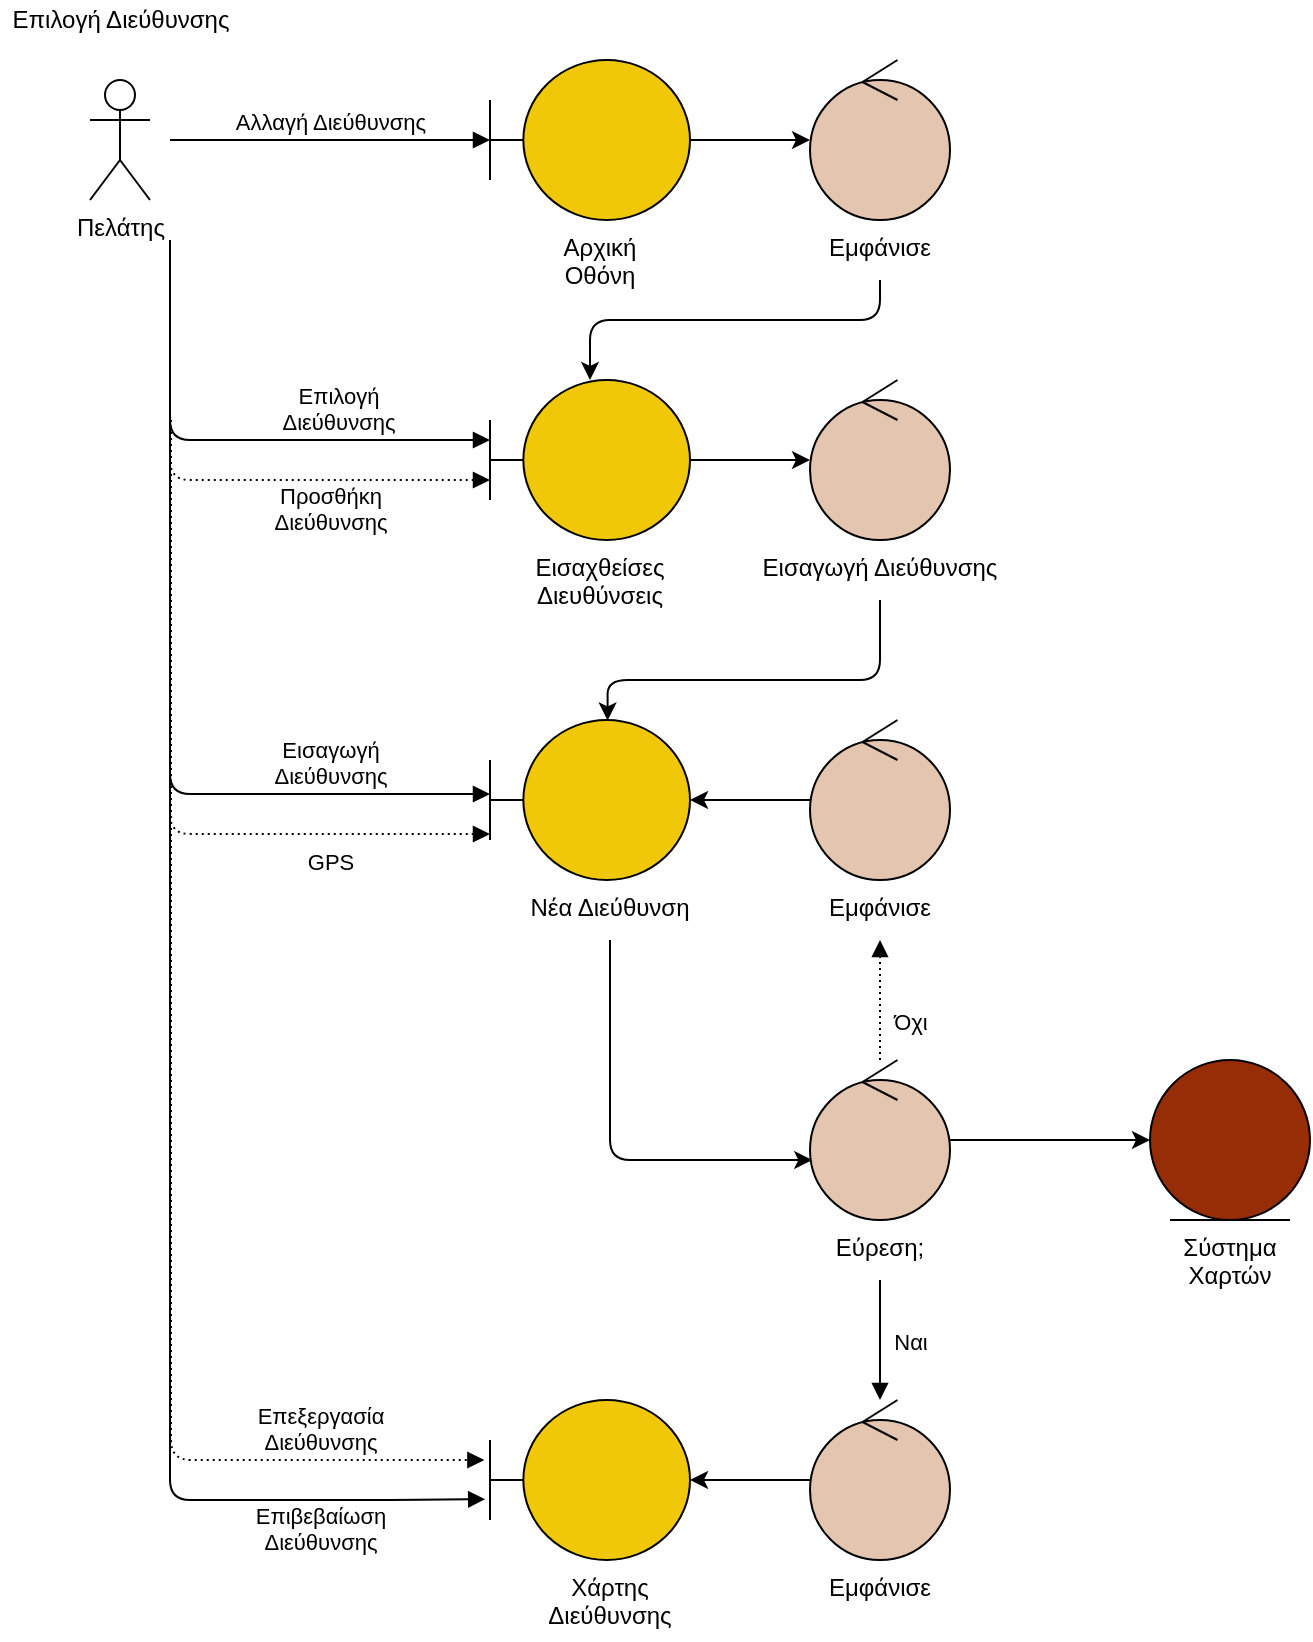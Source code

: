 <mxfile version="18.0.4"><diagram id="_NEF_zK0TXl3RWh3A6Ux" name="Page-1"><mxGraphModel dx="572" dy="-334" grid="1" gridSize="10" guides="1" tooltips="1" connect="1" arrows="1" fold="1" page="1" pageScale="1" pageWidth="850" pageHeight="1100" math="0" shadow="0"><root><mxCell id="0"/><mxCell id="1" parent="0"/><mxCell id="LmuKfafXIdMlhaVFYHfl-138" value="Πελάτης" style="shape=umlActor;verticalLabelPosition=bottom;verticalAlign=top;html=1;labelBackgroundColor=none;align=center;" parent="1" vertex="1"><mxGeometry x="1495" y="1150" width="30" height="60" as="geometry"/></mxCell><mxCell id="LmuKfafXIdMlhaVFYHfl-139" style="edgeStyle=orthogonalEdgeStyle;rounded=0;orthogonalLoop=1;jettySize=auto;html=1;labelBackgroundColor=none;align=center;" parent="1" source="LmuKfafXIdMlhaVFYHfl-140" target="LmuKfafXIdMlhaVFYHfl-143" edge="1"><mxGeometry relative="1" as="geometry"/></mxCell><mxCell id="LmuKfafXIdMlhaVFYHfl-140" value="" style="shape=umlBoundary;whiteSpace=wrap;html=1;labelBackgroundColor=none;align=center;fillColor=#F0C808;" parent="1" vertex="1"><mxGeometry x="1695" y="1140" width="100" height="80" as="geometry"/></mxCell><mxCell id="LmuKfafXIdMlhaVFYHfl-141" value="Αλλαγή Διεύθυνσης" style="html=1;verticalAlign=bottom;endArrow=block;rounded=0;labelBackgroundColor=none;align=center;" parent="1" target="LmuKfafXIdMlhaVFYHfl-140" edge="1"><mxGeometry width="80" relative="1" as="geometry"><mxPoint x="1535" y="1180" as="sourcePoint"/><mxPoint x="1875" y="1260" as="targetPoint"/></mxGeometry></mxCell><mxCell id="LmuKfafXIdMlhaVFYHfl-142" style="edgeStyle=orthogonalEdgeStyle;rounded=1;orthogonalLoop=1;jettySize=auto;html=1;exitX=0.5;exitY=1;exitDx=0;exitDy=0;labelBackgroundColor=none;align=center;" parent="1" source="LmuKfafXIdMlhaVFYHfl-169" target="LmuKfafXIdMlhaVFYHfl-145" edge="1"><mxGeometry relative="1" as="geometry"><Array as="points"><mxPoint x="1890" y="1270"/><mxPoint x="1745" y="1270"/></Array></mxGeometry></mxCell><mxCell id="LmuKfafXIdMlhaVFYHfl-143" value="" style="ellipse;shape=umlControl;whiteSpace=wrap;html=1;labelBackgroundColor=none;align=center;fillColor=#E4C5AF;" parent="1" vertex="1"><mxGeometry x="1855" y="1140" width="70" height="80" as="geometry"/></mxCell><mxCell id="LmuKfafXIdMlhaVFYHfl-144" style="edgeStyle=orthogonalEdgeStyle;rounded=0;orthogonalLoop=1;jettySize=auto;html=1;fillColor=#e51400;strokeColor=#000000;labelBackgroundColor=none;align=center;" parent="1" edge="1"><mxGeometry relative="1" as="geometry"><mxPoint x="1795" y="1340" as="sourcePoint"/><mxPoint x="1855" y="1340" as="targetPoint"/></mxGeometry></mxCell><mxCell id="LmuKfafXIdMlhaVFYHfl-145" value="" style="shape=umlBoundary;whiteSpace=wrap;html=1;labelBackgroundColor=none;align=center;fillColor=#F0C808;" parent="1" vertex="1"><mxGeometry x="1695" y="1300" width="100" height="80" as="geometry"/></mxCell><mxCell id="LmuKfafXIdMlhaVFYHfl-146" value="Επιλογή &lt;br&gt;Διεύθυνσης" style="html=1;verticalAlign=bottom;endArrow=block;rounded=1;labelBackgroundColor=none;align=center;" parent="1" edge="1"><mxGeometry x="0.412" width="80" relative="1" as="geometry"><mxPoint x="1535" y="1230" as="sourcePoint"/><mxPoint x="1695" y="1330" as="targetPoint"/><Array as="points"><mxPoint x="1535" y="1330"/></Array><mxPoint as="offset"/></mxGeometry></mxCell><mxCell id="LmuKfafXIdMlhaVFYHfl-147" style="edgeStyle=orthogonalEdgeStyle;rounded=1;orthogonalLoop=1;jettySize=auto;html=1;fillColor=#e51400;strokeColor=#000000;exitX=0.5;exitY=1;exitDx=0;exitDy=0;entryX=0.588;entryY=0.003;entryDx=0;entryDy=0;entryPerimeter=0;labelBackgroundColor=none;align=center;" parent="1" source="LmuKfafXIdMlhaVFYHfl-171" target="LmuKfafXIdMlhaVFYHfl-151" edge="1"><mxGeometry relative="1" as="geometry"><Array as="points"><mxPoint x="1890" y="1450"/><mxPoint x="1754" y="1450"/></Array><mxPoint x="1890" y="1440" as="sourcePoint"/></mxGeometry></mxCell><mxCell id="LmuKfafXIdMlhaVFYHfl-148" value="" style="ellipse;shape=umlControl;whiteSpace=wrap;html=1;fillColor=#E4C5AF;fontColor=#ffffff;strokeColor=#000000;labelBackgroundColor=none;align=center;" parent="1" vertex="1"><mxGeometry x="1855" y="1300" width="70" height="80" as="geometry"/></mxCell><mxCell id="LmuKfafXIdMlhaVFYHfl-149" value="Προσθήκη&lt;br&gt;Διεύθυνσης" style="html=1;verticalAlign=bottom;endArrow=block;rounded=1;fillColor=#e51400;strokeColor=#000000;labelBackgroundColor=none;align=center;dashed=1;dashPattern=1 2;" parent="1" edge="1"><mxGeometry x="0.429" y="-30" width="80" relative="1" as="geometry"><mxPoint x="1535" y="1230" as="sourcePoint"/><mxPoint x="1695" y="1350" as="targetPoint"/><Array as="points"><mxPoint x="1535" y="1350"/></Array><mxPoint as="offset"/></mxGeometry></mxCell><mxCell id="LmuKfafXIdMlhaVFYHfl-150" style="edgeStyle=orthogonalEdgeStyle;rounded=1;orthogonalLoop=1;jettySize=auto;html=1;fillColor=#0050ef;strokeColor=#000000;labelBackgroundColor=none;exitX=0.5;exitY=1;exitDx=0;exitDy=0;align=center;" parent="1" source="LmuKfafXIdMlhaVFYHfl-172" target="LmuKfafXIdMlhaVFYHfl-155" edge="1"><mxGeometry relative="1" as="geometry"><mxPoint x="1755" y="1640" as="targetPoint"/><Array as="points"><mxPoint x="1755" y="1690"/></Array></mxGeometry></mxCell><mxCell id="LmuKfafXIdMlhaVFYHfl-151" value="" style="shape=umlBoundary;whiteSpace=wrap;html=1;fillColor=#F0C808;fontColor=#ffffff;strokeColor=#000000;labelBackgroundColor=none;align=center;" parent="1" vertex="1"><mxGeometry x="1695" y="1470" width="100" height="80" as="geometry"/></mxCell><mxCell id="LmuKfafXIdMlhaVFYHfl-152" value="Εισαγωγή&lt;br&gt;Διεύθυνσης" style="html=1;verticalAlign=bottom;endArrow=block;rounded=1;fillColor=#e51400;strokeColor=#000000;labelBackgroundColor=none;align=center;" parent="1" edge="1"><mxGeometry x="0.573" width="80" relative="1" as="geometry"><mxPoint x="1535" y="1290" as="sourcePoint"/><mxPoint x="1695" y="1507" as="targetPoint"/><Array as="points"><mxPoint x="1535" y="1507"/></Array><mxPoint as="offset"/></mxGeometry></mxCell><mxCell id="LmuKfafXIdMlhaVFYHfl-153" value="" style="shape=umlBoundary;whiteSpace=wrap;html=1;fillColor=#F0C808;fontColor=#ffffff;strokeColor=#000000;labelBackgroundColor=none;align=center;" parent="1" vertex="1"><mxGeometry x="1695" y="1810" width="100" height="80" as="geometry"/></mxCell><mxCell id="LmuKfafXIdMlhaVFYHfl-154" style="edgeStyle=orthogonalEdgeStyle;rounded=0;orthogonalLoop=1;jettySize=auto;html=1;fillColor=#e51400;strokeColor=#000000;labelBackgroundColor=none;align=center;" parent="1" source="LmuKfafXIdMlhaVFYHfl-155" target="LmuKfafXIdMlhaVFYHfl-158" edge="1"><mxGeometry relative="1" as="geometry"/></mxCell><mxCell id="LmuKfafXIdMlhaVFYHfl-155" value="" style="ellipse;shape=umlControl;whiteSpace=wrap;html=1;fillColor=#E4C5AF;fontColor=#ffffff;strokeColor=#000000;labelBackgroundColor=none;align=center;" parent="1" vertex="1"><mxGeometry x="1855" y="1640" width="70" height="80" as="geometry"/></mxCell><mxCell id="LmuKfafXIdMlhaVFYHfl-156" style="edgeStyle=orthogonalEdgeStyle;rounded=0;orthogonalLoop=1;jettySize=auto;html=1;fillColor=#e51400;strokeColor=#000000;labelBackgroundColor=none;align=center;" parent="1" source="LmuKfafXIdMlhaVFYHfl-157" target="LmuKfafXIdMlhaVFYHfl-153" edge="1"><mxGeometry relative="1" as="geometry"/></mxCell><mxCell id="LmuKfafXIdMlhaVFYHfl-157" value="" style="ellipse;shape=umlControl;whiteSpace=wrap;html=1;fillColor=#E4C5AF;fontColor=#ffffff;strokeColor=#000000;labelBackgroundColor=none;align=center;" parent="1" vertex="1"><mxGeometry x="1855" y="1810" width="70" height="80" as="geometry"/></mxCell><mxCell id="LmuKfafXIdMlhaVFYHfl-158" value="" style="ellipse;shape=umlEntity;whiteSpace=wrap;html=1;fillColor=#972D07;fontColor=#ffffff;strokeColor=#000000;labelBackgroundColor=none;align=center;" parent="1" vertex="1"><mxGeometry x="2025" y="1640" width="80" height="80" as="geometry"/></mxCell><mxCell id="LmuKfafXIdMlhaVFYHfl-159" value="Ναι" style="html=1;verticalAlign=bottom;endArrow=block;rounded=0;fillColor=#e51400;strokeColor=#000000;labelBackgroundColor=none;exitX=0.5;exitY=1;exitDx=0;exitDy=0;align=center;" parent="1" source="LmuKfafXIdMlhaVFYHfl-175" target="LmuKfafXIdMlhaVFYHfl-157" edge="1"><mxGeometry x="0.333" y="15" width="80" relative="1" as="geometry"><mxPoint x="1915" y="1660" as="sourcePoint"/><mxPoint x="1845" y="1710" as="targetPoint"/><mxPoint as="offset"/></mxGeometry></mxCell><mxCell id="LmuKfafXIdMlhaVFYHfl-160" style="edgeStyle=orthogonalEdgeStyle;rounded=0;orthogonalLoop=1;jettySize=auto;html=1;fillColor=#e3c800;strokeColor=#000000;labelBackgroundColor=none;align=center;" parent="1" source="LmuKfafXIdMlhaVFYHfl-161" target="LmuKfafXIdMlhaVFYHfl-151" edge="1"><mxGeometry relative="1" as="geometry"/></mxCell><mxCell id="LmuKfafXIdMlhaVFYHfl-161" value="" style="ellipse;shape=umlControl;whiteSpace=wrap;html=1;fillColor=#E4C5AF;fontColor=#000000;strokeColor=#000000;labelBackgroundColor=none;align=center;" parent="1" vertex="1"><mxGeometry x="1855" y="1470" width="70" height="80" as="geometry"/></mxCell><mxCell id="LmuKfafXIdMlhaVFYHfl-162" value="Όχι" style="html=1;verticalAlign=bottom;endArrow=block;rounded=0;fillColor=#f0a30a;strokeColor=#000000;labelBackgroundColor=none;align=center;entryX=0.5;entryY=1;entryDx=0;entryDy=0;dashed=1;dashPattern=1 2;" parent="1" source="LmuKfafXIdMlhaVFYHfl-155" target="LmuKfafXIdMlhaVFYHfl-173" edge="1"><mxGeometry x="-0.667" y="-15" width="80" relative="1" as="geometry"><mxPoint x="1962.79" y="1614.83" as="sourcePoint"/><mxPoint x="1937.365" y="1665.27" as="targetPoint"/><mxPoint as="offset"/></mxGeometry></mxCell><mxCell id="LmuKfafXIdMlhaVFYHfl-163" value="Επιβεβαίωση &lt;br&gt;Διεύθυνσης" style="html=1;verticalAlign=bottom;endArrow=block;rounded=1;fillColor=#e51400;strokeColor=#000000;labelBackgroundColor=none;align=center;entryX=-0.024;entryY=0.62;entryDx=0;entryDy=0;entryPerimeter=0;" parent="1" target="LmuKfafXIdMlhaVFYHfl-153" edge="1"><mxGeometry x="0.76" y="-30" width="80" relative="1" as="geometry"><mxPoint x="1535" y="1330" as="sourcePoint"/><mxPoint x="1690" y="1870" as="targetPoint"/><Array as="points"><mxPoint x="1535" y="1860"/><mxPoint x="1630" y="1860"/><mxPoint x="1650" y="1860"/></Array><mxPoint as="offset"/></mxGeometry></mxCell><mxCell id="LmuKfafXIdMlhaVFYHfl-164" value="GPS" style="html=1;verticalAlign=bottom;endArrow=block;rounded=1;labelBackgroundColor=none;align=center;dashed=1;dashPattern=1 2;" parent="1" edge="1"><mxGeometry x="0.597" y="-23" width="80" relative="1" as="geometry"><mxPoint x="1535" y="1290" as="sourcePoint"/><mxPoint x="1695" y="1527" as="targetPoint"/><Array as="points"><mxPoint x="1535" y="1527"/></Array><mxPoint as="offset"/></mxGeometry></mxCell><mxCell id="LmuKfafXIdMlhaVFYHfl-167" value="Επιλογή Διεύθυνσης" style="text;html=1;align=center;verticalAlign=middle;resizable=0;points=[];autosize=1;strokeColor=none;fillColor=none;labelBackgroundColor=none;" parent="1" vertex="1"><mxGeometry x="1450" y="1110" width="120" height="20" as="geometry"/></mxCell><mxCell id="LmuKfafXIdMlhaVFYHfl-168" value="&lt;meta charset=&quot;utf-8&quot;&gt;&lt;span style=&quot;color: rgb(0, 0, 0); font-family: helvetica; font-size: 12px; font-style: normal; font-weight: 400; letter-spacing: normal; text-indent: 0px; text-transform: none; word-spacing: 0px; display: inline; float: none;&quot;&gt;Αρχική&lt;/span&gt;&lt;br style=&quot;color: rgb(0, 0, 0); font-family: helvetica; font-size: 12px; font-style: normal; font-weight: 400; letter-spacing: normal; text-indent: 0px; text-transform: none; word-spacing: 0px;&quot;&gt;&lt;span style=&quot;color: rgb(0, 0, 0); font-family: helvetica; font-size: 12px; font-style: normal; font-weight: 400; letter-spacing: normal; text-indent: 0px; text-transform: none; word-spacing: 0px; display: inline; float: none;&quot;&gt;Οθόνη&lt;/span&gt;" style="text;whiteSpace=wrap;html=1;align=center;labelBackgroundColor=none;" parent="1" vertex="1"><mxGeometry x="1715" y="1220" width="70" height="40" as="geometry"/></mxCell><mxCell id="LmuKfafXIdMlhaVFYHfl-169" value="&lt;meta charset=&quot;utf-8&quot;&gt;&lt;span style=&quot;color: rgb(0, 0, 0); font-family: helvetica; font-size: 12px; font-style: normal; font-weight: 400; letter-spacing: normal; text-indent: 0px; text-transform: none; word-spacing: 0px; display: inline; float: none;&quot;&gt;Εμφάνισε&lt;/span&gt;" style="text;whiteSpace=wrap;html=1;align=center;labelBackgroundColor=none;" parent="1" vertex="1"><mxGeometry x="1850" y="1220" width="80" height="30" as="geometry"/></mxCell><mxCell id="LmuKfafXIdMlhaVFYHfl-170" value="&lt;meta charset=&quot;utf-8&quot;&gt;&lt;span style=&quot;color: rgb(0, 0, 0); font-family: helvetica; font-size: 12px; font-style: normal; font-weight: 400; letter-spacing: normal; text-indent: 0px; text-transform: none; word-spacing: 0px; display: inline; float: none;&quot;&gt;Εισαχθείσες&lt;/span&gt;&lt;br style=&quot;color: rgb(0, 0, 0); font-family: helvetica; font-size: 12px; font-style: normal; font-weight: 400; letter-spacing: normal; text-indent: 0px; text-transform: none; word-spacing: 0px;&quot;&gt;&lt;span style=&quot;color: rgb(0, 0, 0); font-family: helvetica; font-size: 12px; font-style: normal; font-weight: 400; letter-spacing: normal; text-indent: 0px; text-transform: none; word-spacing: 0px; display: inline; float: none;&quot;&gt;Διευθύνσεις&lt;/span&gt;" style="text;whiteSpace=wrap;html=1;labelBackgroundColor=none;align=center;" parent="1" vertex="1"><mxGeometry x="1700" y="1380" width="100" height="40" as="geometry"/></mxCell><mxCell id="LmuKfafXIdMlhaVFYHfl-171" value="&lt;meta charset=&quot;utf-8&quot;&gt;&lt;span style=&quot;font-family: helvetica; font-size: 12px; font-style: normal; font-weight: 400; letter-spacing: normal; text-indent: 0px; text-transform: none; word-spacing: 0px; display: inline; float: none;&quot;&gt;Εισαγωγή Διεύθυνσης&lt;/span&gt;" style="text;whiteSpace=wrap;html=1;align=center;labelBackgroundColor=none;fontColor=#000000;" parent="1" vertex="1"><mxGeometry x="1815" y="1380" width="150" height="30" as="geometry"/></mxCell><mxCell id="LmuKfafXIdMlhaVFYHfl-172" value="&lt;meta charset=&quot;utf-8&quot;&gt;&lt;span style=&quot;font-family: helvetica; font-size: 12px; font-style: normal; font-weight: 400; letter-spacing: normal; text-indent: 0px; text-transform: none; word-spacing: 0px; display: inline; float: none;&quot;&gt;Νέα Διεύθυνση&lt;/span&gt;" style="text;whiteSpace=wrap;html=1;fontColor=#000000;align=center;labelBackgroundColor=none;" parent="1" vertex="1"><mxGeometry x="1700" y="1550" width="110" height="30" as="geometry"/></mxCell><mxCell id="LmuKfafXIdMlhaVFYHfl-173" value="&lt;meta charset=&quot;utf-8&quot;&gt;&lt;span style=&quot;color: rgb(0, 0, 0); font-family: helvetica; font-size: 12px; font-style: normal; font-weight: 400; letter-spacing: normal; text-indent: 0px; text-transform: none; word-spacing: 0px; display: inline; float: none;&quot;&gt;Εμφάνισε&lt;/span&gt;" style="text;whiteSpace=wrap;html=1;fontColor=#000000;labelBackgroundColor=none;align=center;" parent="1" vertex="1"><mxGeometry x="1850" y="1550" width="80" height="30" as="geometry"/></mxCell><mxCell id="LmuKfafXIdMlhaVFYHfl-174" value="&lt;meta charset=&quot;utf-8&quot;&gt;&lt;span style=&quot;font-family: helvetica; font-size: 12px; font-style: normal; font-weight: 400; letter-spacing: normal; text-indent: 0px; text-transform: none; word-spacing: 0px; display: inline; float: none;&quot;&gt;Σύστημα&lt;/span&gt;&lt;br style=&quot;font-family: helvetica; font-size: 12px; font-style: normal; font-weight: 400; letter-spacing: normal; text-indent: 0px; text-transform: none; word-spacing: 0px;&quot;&gt;&lt;span style=&quot;font-family: helvetica; font-size: 12px; font-style: normal; font-weight: 400; letter-spacing: normal; text-indent: 0px; text-transform: none; word-spacing: 0px; display: inline; float: none;&quot;&gt;Χαρτών&lt;/span&gt;" style="text;whiteSpace=wrap;html=1;fontColor=#000000;align=center;labelBackgroundColor=none;" parent="1" vertex="1"><mxGeometry x="2025" y="1720" width="80" height="40" as="geometry"/></mxCell><mxCell id="LmuKfafXIdMlhaVFYHfl-175" value="&lt;meta charset=&quot;utf-8&quot;&gt;&lt;span style=&quot;font-family: helvetica; font-size: 12px; font-style: normal; font-weight: 400; letter-spacing: normal; text-indent: 0px; text-transform: none; word-spacing: 0px; display: inline; float: none;&quot;&gt;Εύρεση;&lt;/span&gt;" style="text;whiteSpace=wrap;html=1;fontColor=#000000;align=center;labelBackgroundColor=none;" parent="1" vertex="1"><mxGeometry x="1855" y="1720" width="70" height="30" as="geometry"/></mxCell><mxCell id="LmuKfafXIdMlhaVFYHfl-177" value="&lt;meta charset=&quot;utf-8&quot;&gt;&lt;span style=&quot;font-family: helvetica; font-size: 12px; font-style: normal; font-weight: 400; letter-spacing: normal; text-indent: 0px; text-transform: none; word-spacing: 0px; display: inline; float: none;&quot;&gt;Χάρτης&lt;/span&gt;&lt;br style=&quot;font-family: helvetica; font-size: 12px; font-style: normal; font-weight: 400; letter-spacing: normal; text-indent: 0px; text-transform: none; word-spacing: 0px;&quot;&gt;&lt;span style=&quot;font-family: helvetica; font-size: 12px; font-style: normal; font-weight: 400; letter-spacing: normal; text-indent: 0px; text-transform: none; word-spacing: 0px; display: inline; float: none;&quot;&gt;Διεύθυνσης&lt;/span&gt;" style="text;whiteSpace=wrap;html=1;fontColor=#000000;align=center;labelBackgroundColor=none;" parent="1" vertex="1"><mxGeometry x="1710" y="1890" width="90" height="40" as="geometry"/></mxCell><mxCell id="LmuKfafXIdMlhaVFYHfl-178" value="&lt;meta charset=&quot;utf-8&quot;&gt;&lt;span style=&quot;font-family: helvetica; font-size: 12px; font-style: normal; font-weight: 400; letter-spacing: normal; text-indent: 0px; text-transform: none; word-spacing: 0px; display: inline; float: none;&quot;&gt;Εμφάνισε&lt;/span&gt;" style="text;whiteSpace=wrap;html=1;fontColor=#000000;align=center;labelBackgroundColor=none;" parent="1" vertex="1"><mxGeometry x="1850" y="1890" width="80" height="30" as="geometry"/></mxCell><mxCell id="Xow61GBvyf1UqWIFMBBu-1" value="Επεξεργασία&lt;br&gt;Διεύθυνσης" style="html=1;verticalAlign=bottom;endArrow=block;rounded=1;fillColor=#e51400;strokeColor=#000000;labelBackgroundColor=none;align=center;dashed=1;dashPattern=1 2;entryX=-0.028;entryY=0.375;entryDx=0;entryDy=0;entryPerimeter=0;" edge="1" parent="1" target="LmuKfafXIdMlhaVFYHfl-153"><mxGeometry x="0.757" width="80" relative="1" as="geometry"><mxPoint x="1535.5" y="1320" as="sourcePoint"/><mxPoint x="1690" y="1840" as="targetPoint"/><Array as="points"><mxPoint x="1535.5" y="1840"/></Array><mxPoint as="offset"/></mxGeometry></mxCell></root></mxGraphModel></diagram></mxfile>